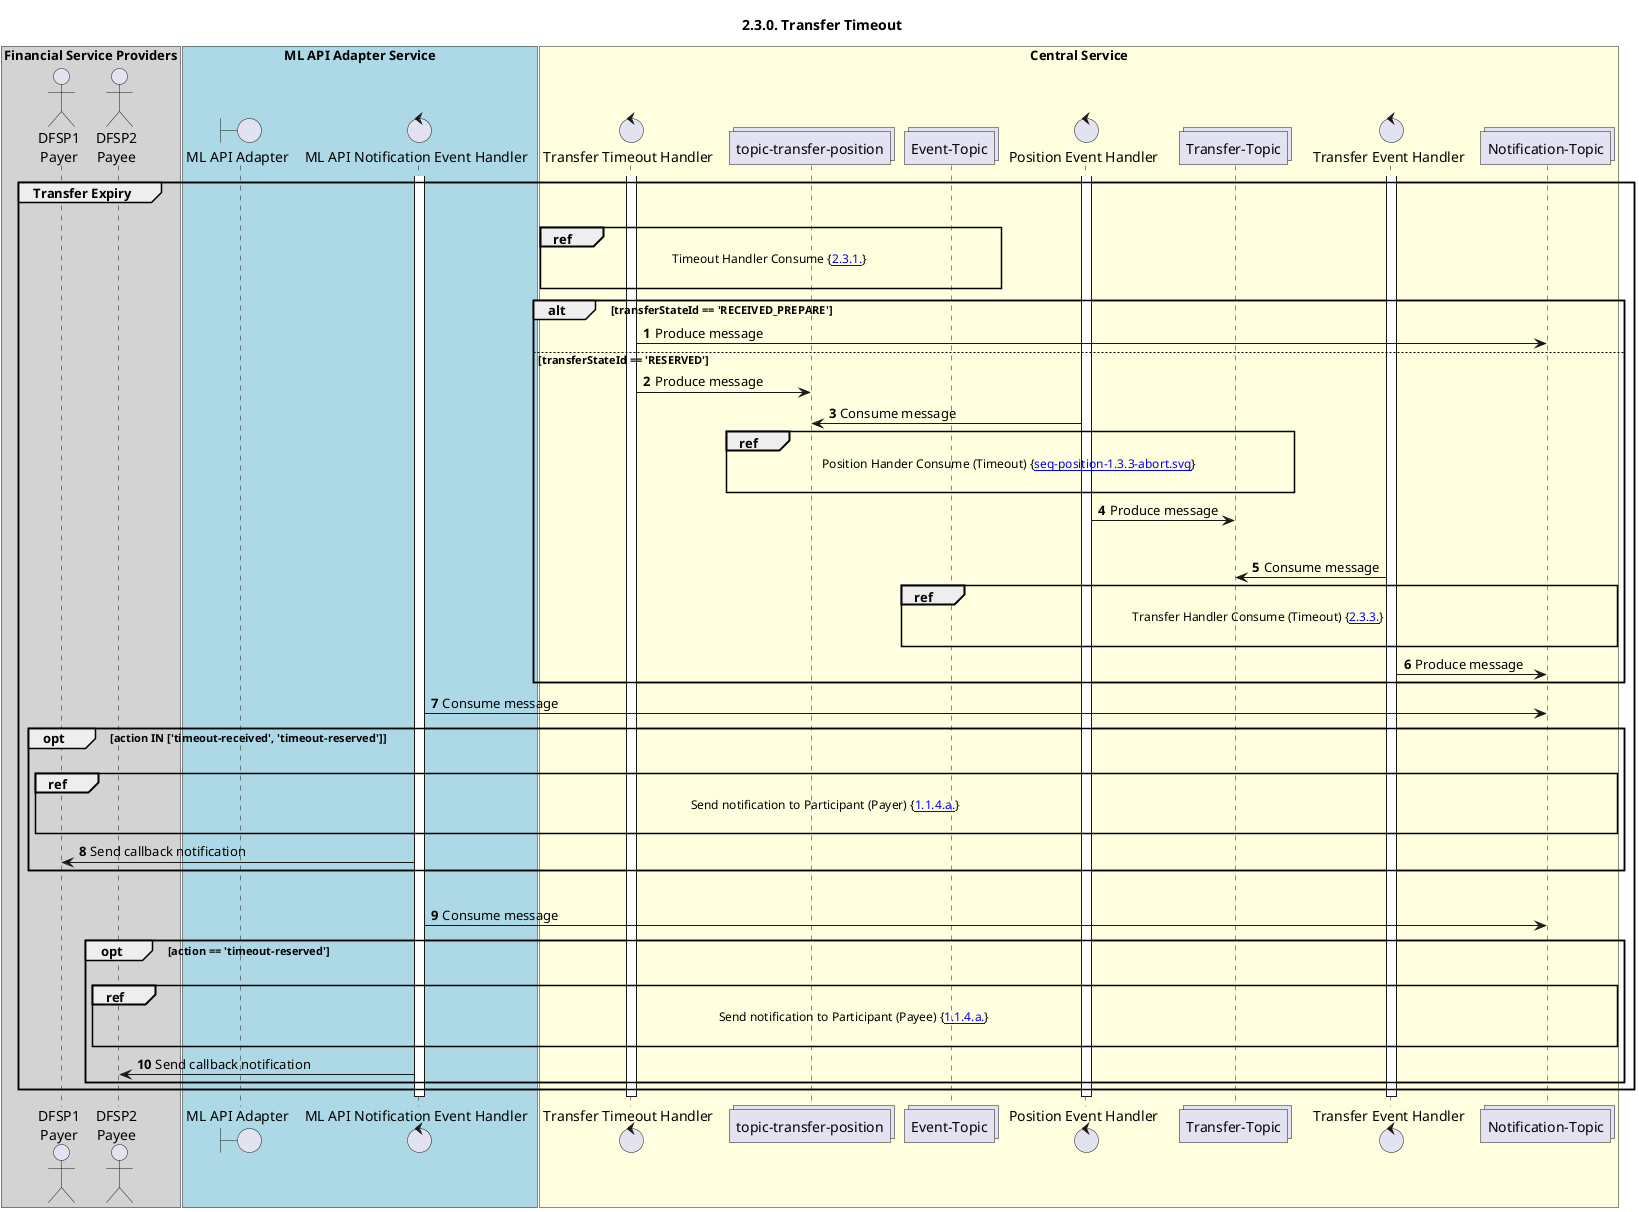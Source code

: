 /'*****
 License
 --------------
 Copyright © 2017 Bill & Melinda Gates Foundation
 The Mojaloop files are made available by the Bill & Melinda Gates Foundation under the Apache License, Version 2.0 (the "License") and you may not use these files except in compliance with the License. You may obtain a copy of the License at
 http://www.apache.org/licenses/LICENSE-2.0
 Unless required by applicable law or agreed to in writing, the Mojaloop files are distributed on an "AS IS" BASIS, WITHOUT WARRANTIES OR CONDITIONS OF ANY KIND, either express or implied. See the License for the specific language governing permissions and limitations under the License.
 Contributors
 --------------
 This is the official list of the Mojaloop project contributors for this file.
 Names of the original copyright holders (individuals or organizations)
 should be listed with a '*' in the first column. People who have
 contributed from an organization can be listed under the organization
 that actually holds the copyright for their contributions (see the
 Gates Foundation organization for an example). Those individuals should have
 their names indented and be marked with a '-'. Email address can be added
 optionally within square brackets <email>.
 * Gates Foundation
 - Name Surname <name.surname@gatesfoundation.com>

 * Georgi Georgiev <georgi.georgiev@modusbox.com>
 --------------
 ******'/

@startuml
' declate title
title 2.3.0. Transfer Timeout

autonumber

' Actor Keys:
'   boundary - APIs/Interfaces, etc
'   collections - Kafka Topics
'   control - Kafka Consumers
'   entity - Database Access Objects
'   database - Database Persistance Store

' declare actors
actor "DFSP1\nPayer" as DFSP1
actor "DFSP2\nPayee" as DFSP2
boundary "ML API Adapter" as MLAPI
control "ML API Notification Event Handler" as NOTIFY_HANDLER
control "Transfer Timeout Handler" as EXP_HANDLER
collections "topic-transfer-position" as TOPIC_TRANSFER_POSITION
control "Position Event Handler" as POS_HANDLER
collections "Transfer-Topic" as TOPIC_TRANSFERS
control "Transfer Event Handler" as TRANS_HANDLER
collections "Notification-Topic" as TOPIC_NOTIFICATIONS
collections "Event-Topic" as TOPIC_EVENT

box "Financial Service Providers" #lightGray
	participant DFSP1
	participant DFSP2
end box

box "ML API Adapter Service" #LightBlue
	participant MLAPI
	participant NOTIFY_HANDLER
end box

box "Central Service" #LightYellow
    participant EXP_HANDLER
    participant TOPIC_TRANSFER_POSITION
    participant TOPIC_EVENT
    participant POS_HANDLER
    participant TOPIC_TRANSFERS
    participant TRANS_HANDLER
    participant TOPIC_NOTIFICATIONS
end box

' start flow
activate NOTIFY_HANDLER
activate EXP_HANDLER
activate POS_HANDLER
activate TRANS_HANDLER
group Transfer Expiry
    |||
    ref over EXP_HANDLER, TOPIC_EVENT :  Timeout Handler Consume {[[https://github.com/mojaloop/docs/blob/master/CentralServices/seq_diagrams/seq-timeout-2.3.1.svg 2.3.1.]]} \n
    alt transferStateId == 'RECEIVED_PREPARE'
        EXP_HANDLER -> TOPIC_NOTIFICATIONS: Produce message
    else transferStateId == 'RESERVED'
        EXP_HANDLER -> TOPIC_TRANSFER_POSITION: Produce message
        TOPIC_TRANSFER_POSITION <- POS_HANDLER: Consume message
        ref over TOPIC_TRANSFER_POSITION, TOPIC_TRANSFERS :  Position Hander Consume (Timeout) {[[https://github.com/mojaloop/docs/blob/master/CentralServices/seq_diagrams/seq-position-1.3.3-abort.svg seq-position-1.3.3-abort.svg]]} \n
        POS_HANDLER -> TOPIC_TRANSFERS: Produce message
        |||
        TOPIC_TRANSFERS <- TRANS_HANDLER: Consume message
        ref over TOPIC_EVENT, TOPIC_NOTIFICATIONS : Transfer Handler Consume (Timeout) {[[https://github.com/mojaloop/docs/blob/master/CentralServices/seq_diagrams/seq-timeout-2.3.3.svg 2.3.3.]]} \n
        TRANS_HANDLER -> TOPIC_NOTIFICATIONS: Produce message
    end
    TOPIC_NOTIFICATIONS <- NOTIFY_HANDLER: Consume message
    opt action IN ['timeout-received', 'timeout-reserved']
        |||
        ref over DFSP1, TOPIC_NOTIFICATIONS : Send notification to Participant (Payer) {[[https://github.com/mojaloop/docs/blob/master/CentralServices/seq_diagrams/seq-prepare-1.1.4.a.svg 1.1.4.a.]]} \n
        NOTIFY_HANDLER -> DFSP1: Send callback notification
    end
    |||
    TOPIC_NOTIFICATIONS <- NOTIFY_HANDLER: Consume message
    opt action == 'timeout-reserved'
        |||
        ref over DFSP2, TOPIC_NOTIFICATIONS : Send notification to Participant (Payee) {[[https://github.com/mojaloop/docs/blob/master/CentralServices/seq_diagrams/seq-prepare-1.1.4.a.svg 1.1.4.a.]]} \n
        NOTIFY_HANDLER -> DFSP2: Send callback notification
    end
end
deactivate TRANS_HANDLER
deactivate POS_HANDLER
deactivate EXP_HANDLER
deactivate NOTIFY_HANDLER
@enduml
